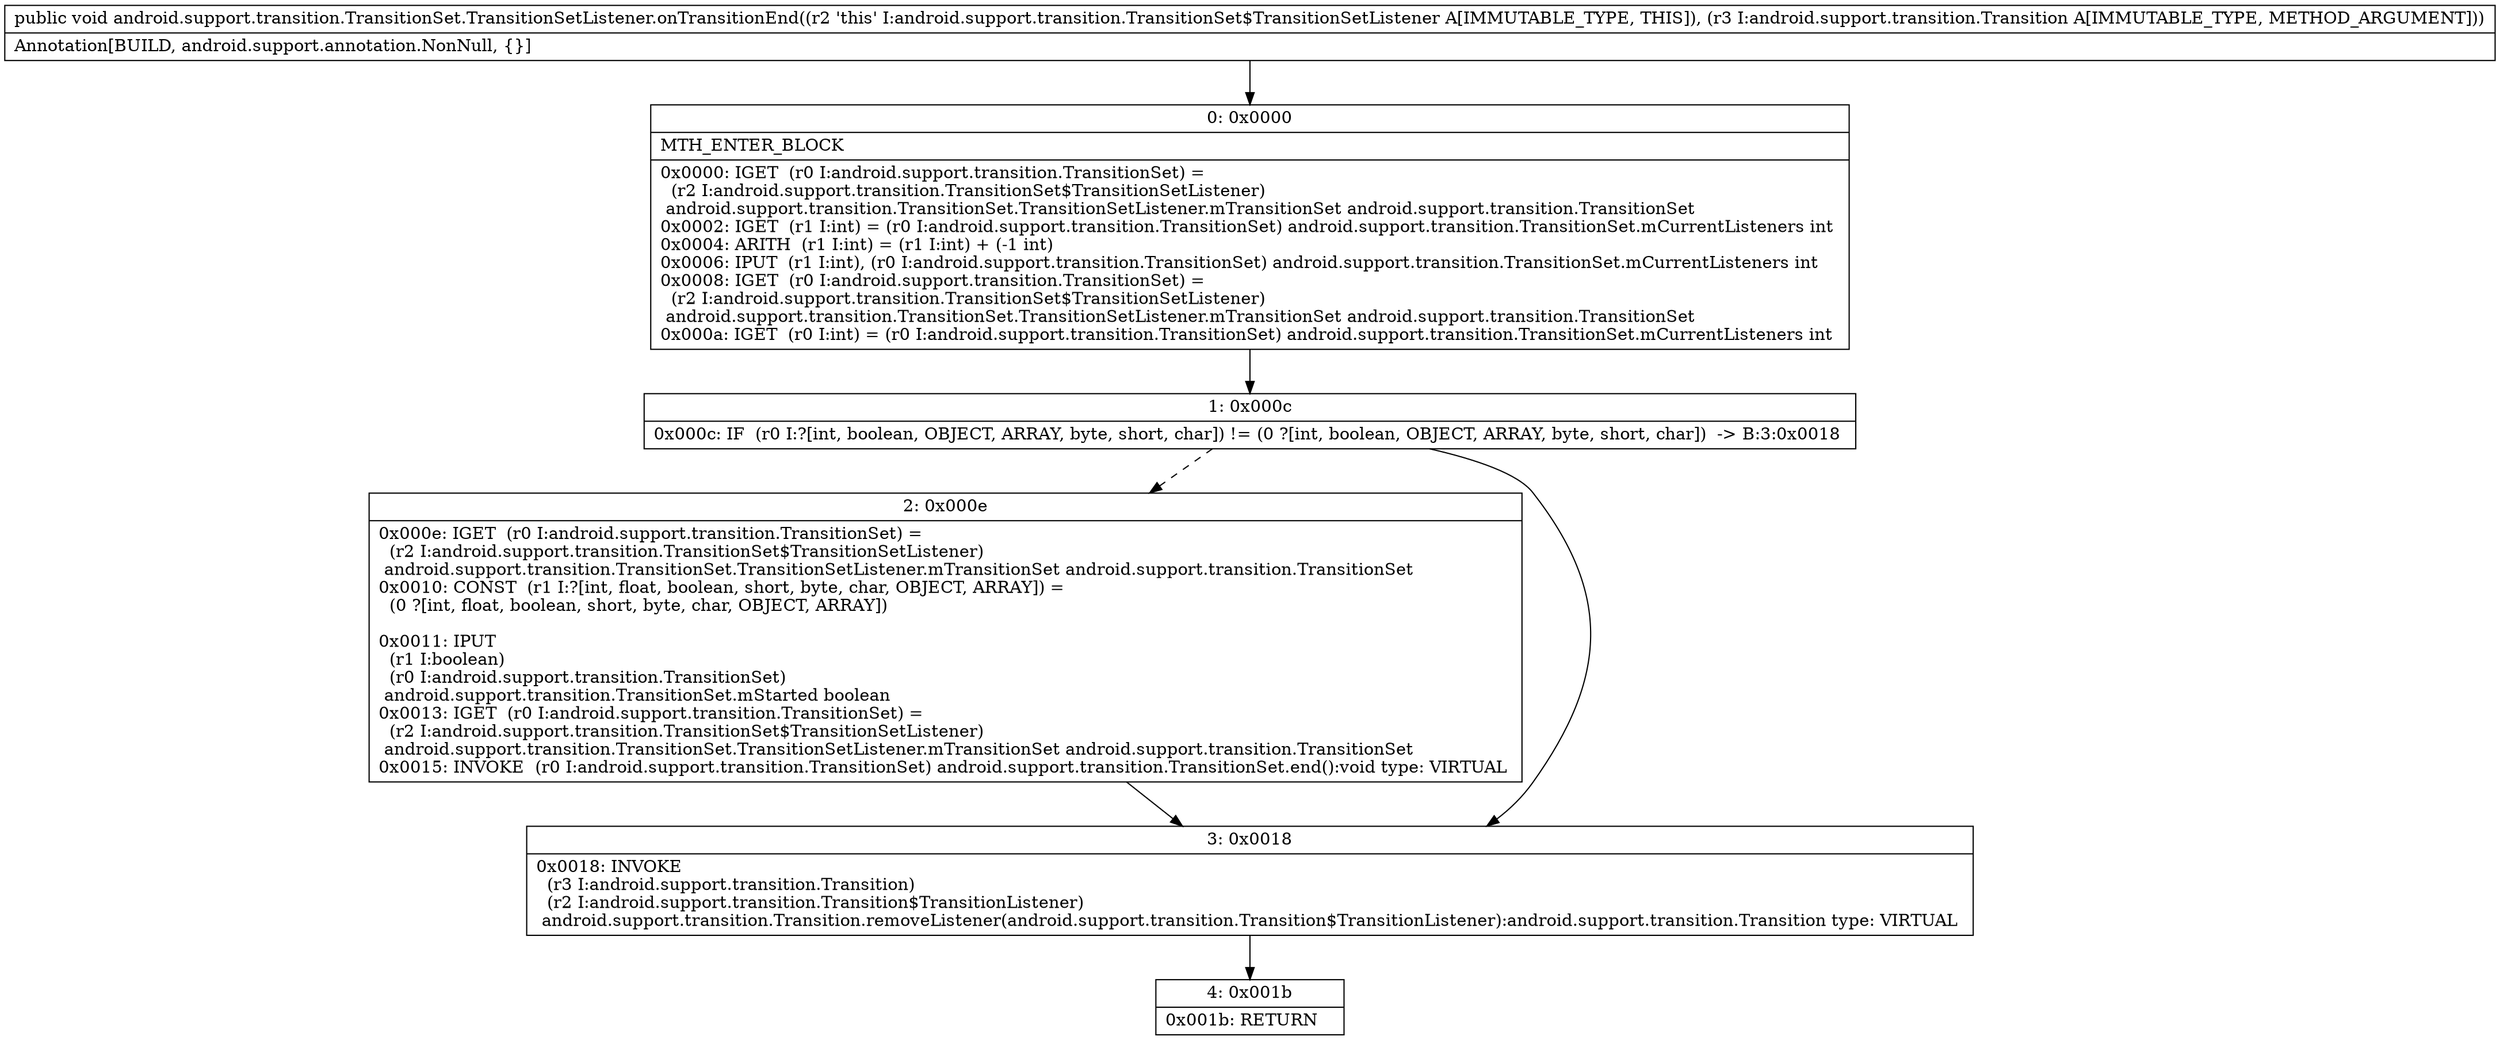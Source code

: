 digraph "CFG forandroid.support.transition.TransitionSet.TransitionSetListener.onTransitionEnd(Landroid\/support\/transition\/Transition;)V" {
Node_0 [shape=record,label="{0\:\ 0x0000|MTH_ENTER_BLOCK\l|0x0000: IGET  (r0 I:android.support.transition.TransitionSet) = \l  (r2 I:android.support.transition.TransitionSet$TransitionSetListener)\l android.support.transition.TransitionSet.TransitionSetListener.mTransitionSet android.support.transition.TransitionSet \l0x0002: IGET  (r1 I:int) = (r0 I:android.support.transition.TransitionSet) android.support.transition.TransitionSet.mCurrentListeners int \l0x0004: ARITH  (r1 I:int) = (r1 I:int) + (\-1 int) \l0x0006: IPUT  (r1 I:int), (r0 I:android.support.transition.TransitionSet) android.support.transition.TransitionSet.mCurrentListeners int \l0x0008: IGET  (r0 I:android.support.transition.TransitionSet) = \l  (r2 I:android.support.transition.TransitionSet$TransitionSetListener)\l android.support.transition.TransitionSet.TransitionSetListener.mTransitionSet android.support.transition.TransitionSet \l0x000a: IGET  (r0 I:int) = (r0 I:android.support.transition.TransitionSet) android.support.transition.TransitionSet.mCurrentListeners int \l}"];
Node_1 [shape=record,label="{1\:\ 0x000c|0x000c: IF  (r0 I:?[int, boolean, OBJECT, ARRAY, byte, short, char]) != (0 ?[int, boolean, OBJECT, ARRAY, byte, short, char])  \-\> B:3:0x0018 \l}"];
Node_2 [shape=record,label="{2\:\ 0x000e|0x000e: IGET  (r0 I:android.support.transition.TransitionSet) = \l  (r2 I:android.support.transition.TransitionSet$TransitionSetListener)\l android.support.transition.TransitionSet.TransitionSetListener.mTransitionSet android.support.transition.TransitionSet \l0x0010: CONST  (r1 I:?[int, float, boolean, short, byte, char, OBJECT, ARRAY]) = \l  (0 ?[int, float, boolean, short, byte, char, OBJECT, ARRAY])\l \l0x0011: IPUT  \l  (r1 I:boolean)\l  (r0 I:android.support.transition.TransitionSet)\l android.support.transition.TransitionSet.mStarted boolean \l0x0013: IGET  (r0 I:android.support.transition.TransitionSet) = \l  (r2 I:android.support.transition.TransitionSet$TransitionSetListener)\l android.support.transition.TransitionSet.TransitionSetListener.mTransitionSet android.support.transition.TransitionSet \l0x0015: INVOKE  (r0 I:android.support.transition.TransitionSet) android.support.transition.TransitionSet.end():void type: VIRTUAL \l}"];
Node_3 [shape=record,label="{3\:\ 0x0018|0x0018: INVOKE  \l  (r3 I:android.support.transition.Transition)\l  (r2 I:android.support.transition.Transition$TransitionListener)\l android.support.transition.Transition.removeListener(android.support.transition.Transition$TransitionListener):android.support.transition.Transition type: VIRTUAL \l}"];
Node_4 [shape=record,label="{4\:\ 0x001b|0x001b: RETURN   \l}"];
MethodNode[shape=record,label="{public void android.support.transition.TransitionSet.TransitionSetListener.onTransitionEnd((r2 'this' I:android.support.transition.TransitionSet$TransitionSetListener A[IMMUTABLE_TYPE, THIS]), (r3 I:android.support.transition.Transition A[IMMUTABLE_TYPE, METHOD_ARGUMENT]))  | Annotation[BUILD, android.support.annotation.NonNull, \{\}]\l}"];
MethodNode -> Node_0;
Node_0 -> Node_1;
Node_1 -> Node_2[style=dashed];
Node_1 -> Node_3;
Node_2 -> Node_3;
Node_3 -> Node_4;
}

